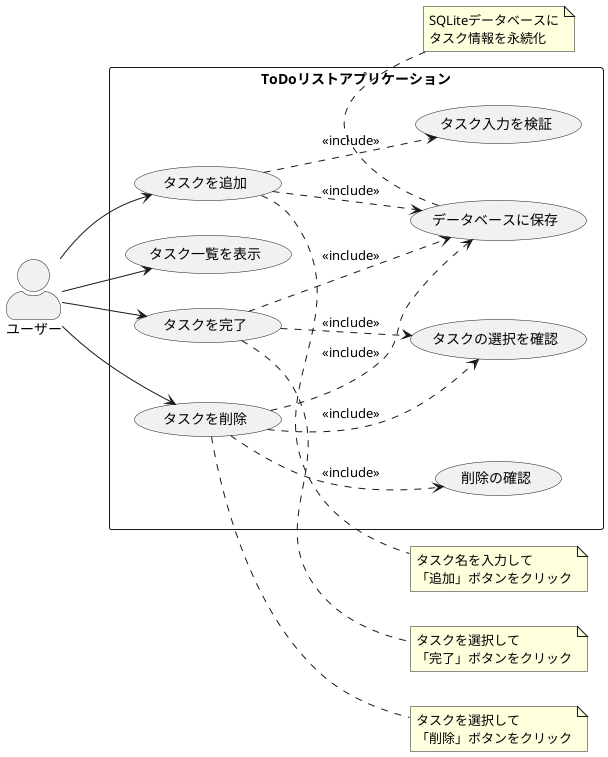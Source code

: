 @startuml ToDoリストアプリ - ユースケース図

left to right direction
skinparam packageStyle rectangle
skinparam actorStyle awesome

actor ユーザー as User

rectangle "ToDoリストアプリケーション" {
    usecase "タスクを追加" as UC1
    usecase "タスク一覧を表示" as UC2
    usecase "タスクを完了" as UC3
    usecase "タスクを削除" as UC4
    usecase "タスク入力を検証" as UC5
    usecase "タスクの選択を確認" as UC6
    usecase "削除の確認" as UC7
    usecase "データベースに保存" as UC8
}

User --> UC1
User --> UC2
User --> UC3
User --> UC4

UC1 ..> UC5 : <<include>>
UC1 ..> UC8 : <<include>>

UC3 ..> UC6 : <<include>>
UC3 ..> UC8 : <<include>>

UC4 ..> UC6 : <<include>>
UC4 ..> UC7 : <<include>>
UC4 ..> UC8 : <<include>>

note right of UC1
  タスク名を入力して
  「追加」ボタンをクリック
end note

note right of UC3
  タスクを選択して
  「完了」ボタンをクリック
end note

note right of UC4
  タスクを選択して
  「削除」ボタンをクリック
end note

note bottom of UC8
  SQLiteデータベースに
  タスク情報を永続化
end note

@enduml 